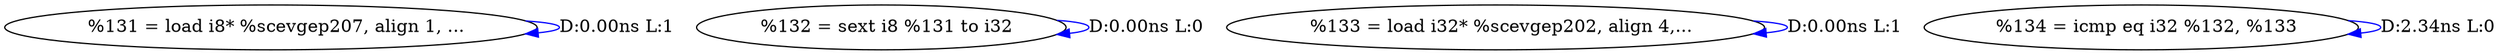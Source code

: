 digraph {
Node0x4121880[label="  %131 = load i8* %scevgep207, align 1, ..."];
Node0x4121880 -> Node0x4121880[label="D:0.00ns L:1",color=blue];
Node0x41219c0[label="  %132 = sext i8 %131 to i32"];
Node0x41219c0 -> Node0x41219c0[label="D:0.00ns L:0",color=blue];
Node0x4121b00[label="  %133 = load i32* %scevgep202, align 4,..."];
Node0x4121b00 -> Node0x4121b00[label="D:0.00ns L:1",color=blue];
Node0x4121c40[label="  %134 = icmp eq i32 %132, %133"];
Node0x4121c40 -> Node0x4121c40[label="D:2.34ns L:0",color=blue];
}
